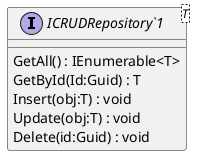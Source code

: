 @startuml
interface "ICRUDRepository`1"<T> {
    GetAll() : IEnumerable<T>
    GetById(Id:Guid) : T
    Insert(obj:T) : void
    Update(obj:T) : void
    Delete(id:Guid) : void
}
@enduml
